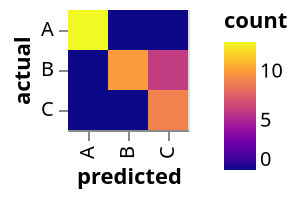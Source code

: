 {
  "data": {
    "values": [
      {"actual": "A", "predicted": "A", "count": 13},
      {"actual": "A", "predicted": "B", "count": 0},
      {"actual": "A", "predicted": "C", "count": 0},
      {"actual": "B", "predicted": "A", "count": 0},
      {"actual": "B", "predicted": "B", "count": 10},
      {"actual": "B", "predicted": "C", "count": 6},
      {"actual": "C", "predicted": "A", "count": 0},
      {"actual": "C", "predicted": "B", "count": 0},
      {"actual": "C", "predicted": "C", "count": 9}
    ]
  },
  "selection": {
    "highlight": {"type": "single"}
  },
  "mark": "bar",
  "encoding": {
    "y": {
      "field": "actual",
      "type": "nominal"
    },
    "x": {
      "field": "predicted",
      "type": "nominal"
    },
    "color": {
      "field": "count",
      "type": "quantitative",
      "scale": {"scheme": "plasma"}
    },
    "fillOpacity": {
      "condition": {"selection": "highlight", "value": 1},
      "value": 0.5
    }
  },
  "config": {
    "axis": {
      "zindex": 0
    },
    "scale": {
      "bandPaddingInner": 0,
      "bandPaddingOuter": 0
    },
    "range": {
      "ramp": {
        "scheme": "yellowgreenblue"
      }
    }
  }
}
